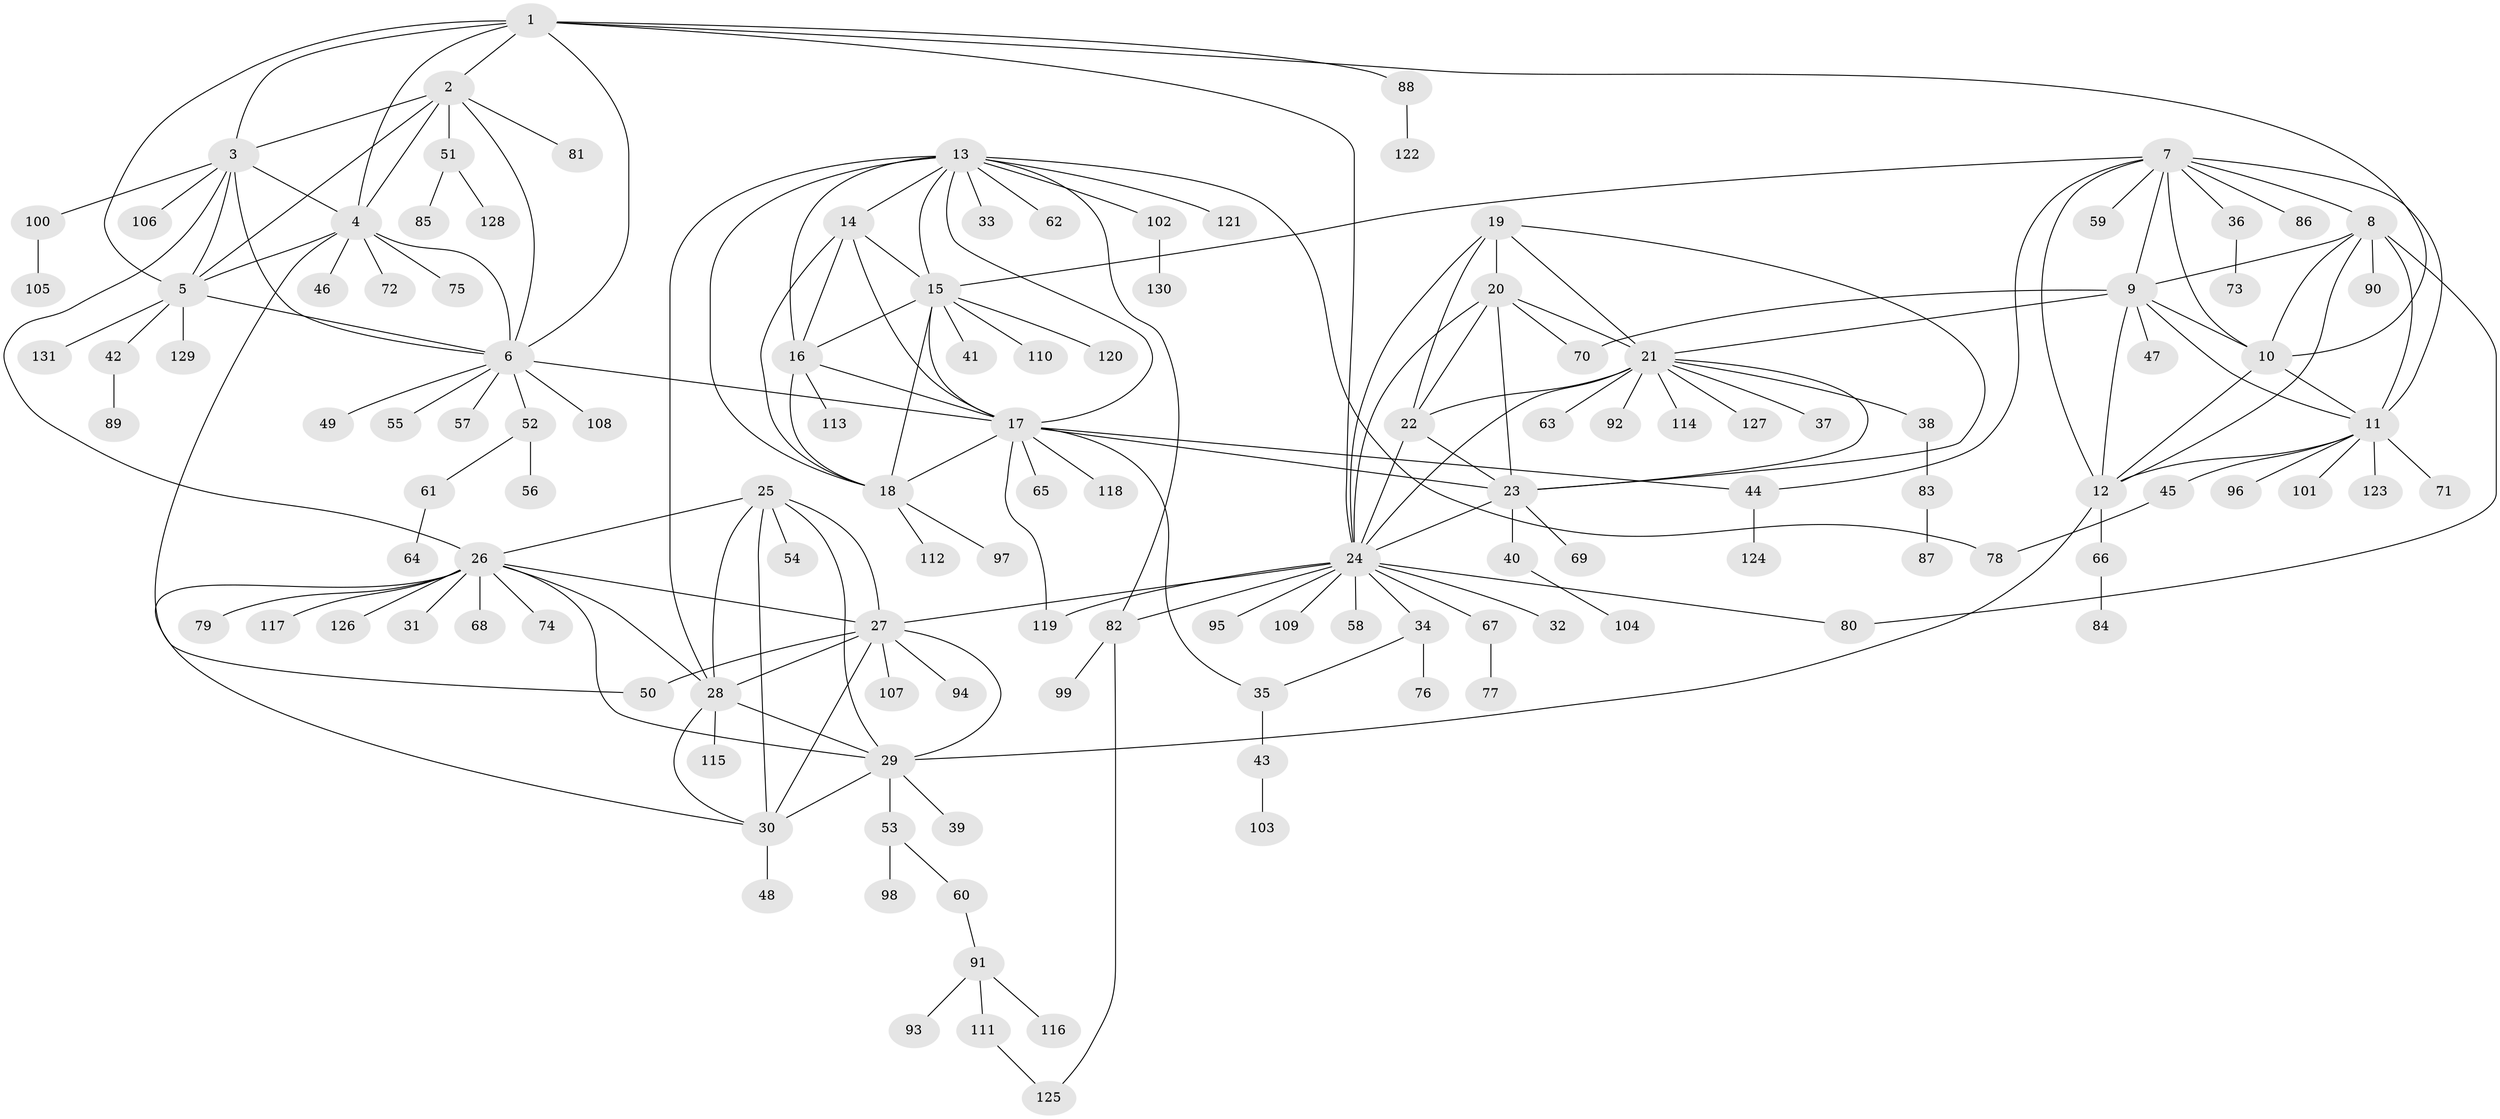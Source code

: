 // coarse degree distribution, {7: 0.043478260869565216, 11: 0.010869565217391304, 4: 0.010869565217391304, 9: 0.05434782608695652, 3: 0.05434782608695652, 6: 0.043478260869565216, 1: 0.5543478260869565, 2: 0.15217391304347827, 8: 0.021739130434782608, 10: 0.010869565217391304, 5: 0.03260869565217391, 13: 0.010869565217391304}
// Generated by graph-tools (version 1.1) at 2025/37/03/04/25 23:37:35]
// undirected, 131 vertices, 195 edges
graph export_dot {
  node [color=gray90,style=filled];
  1;
  2;
  3;
  4;
  5;
  6;
  7;
  8;
  9;
  10;
  11;
  12;
  13;
  14;
  15;
  16;
  17;
  18;
  19;
  20;
  21;
  22;
  23;
  24;
  25;
  26;
  27;
  28;
  29;
  30;
  31;
  32;
  33;
  34;
  35;
  36;
  37;
  38;
  39;
  40;
  41;
  42;
  43;
  44;
  45;
  46;
  47;
  48;
  49;
  50;
  51;
  52;
  53;
  54;
  55;
  56;
  57;
  58;
  59;
  60;
  61;
  62;
  63;
  64;
  65;
  66;
  67;
  68;
  69;
  70;
  71;
  72;
  73;
  74;
  75;
  76;
  77;
  78;
  79;
  80;
  81;
  82;
  83;
  84;
  85;
  86;
  87;
  88;
  89;
  90;
  91;
  92;
  93;
  94;
  95;
  96;
  97;
  98;
  99;
  100;
  101;
  102;
  103;
  104;
  105;
  106;
  107;
  108;
  109;
  110;
  111;
  112;
  113;
  114;
  115;
  116;
  117;
  118;
  119;
  120;
  121;
  122;
  123;
  124;
  125;
  126;
  127;
  128;
  129;
  130;
  131;
  1 -- 2;
  1 -- 3;
  1 -- 4;
  1 -- 5;
  1 -- 6;
  1 -- 10;
  1 -- 24;
  1 -- 88;
  2 -- 3;
  2 -- 4;
  2 -- 5;
  2 -- 6;
  2 -- 51;
  2 -- 81;
  3 -- 4;
  3 -- 5;
  3 -- 6;
  3 -- 26;
  3 -- 100;
  3 -- 106;
  4 -- 5;
  4 -- 6;
  4 -- 46;
  4 -- 50;
  4 -- 72;
  4 -- 75;
  5 -- 6;
  5 -- 42;
  5 -- 129;
  5 -- 131;
  6 -- 17;
  6 -- 49;
  6 -- 52;
  6 -- 55;
  6 -- 57;
  6 -- 108;
  7 -- 8;
  7 -- 9;
  7 -- 10;
  7 -- 11;
  7 -- 12;
  7 -- 15;
  7 -- 36;
  7 -- 44;
  7 -- 59;
  7 -- 86;
  8 -- 9;
  8 -- 10;
  8 -- 11;
  8 -- 12;
  8 -- 80;
  8 -- 90;
  9 -- 10;
  9 -- 11;
  9 -- 12;
  9 -- 21;
  9 -- 47;
  9 -- 70;
  10 -- 11;
  10 -- 12;
  11 -- 12;
  11 -- 45;
  11 -- 71;
  11 -- 96;
  11 -- 101;
  11 -- 123;
  12 -- 29;
  12 -- 66;
  13 -- 14;
  13 -- 15;
  13 -- 16;
  13 -- 17;
  13 -- 18;
  13 -- 28;
  13 -- 33;
  13 -- 62;
  13 -- 78;
  13 -- 82;
  13 -- 102;
  13 -- 121;
  14 -- 15;
  14 -- 16;
  14 -- 17;
  14 -- 18;
  15 -- 16;
  15 -- 17;
  15 -- 18;
  15 -- 41;
  15 -- 110;
  15 -- 120;
  16 -- 17;
  16 -- 18;
  16 -- 113;
  17 -- 18;
  17 -- 23;
  17 -- 35;
  17 -- 44;
  17 -- 65;
  17 -- 118;
  17 -- 119;
  18 -- 97;
  18 -- 112;
  19 -- 20;
  19 -- 21;
  19 -- 22;
  19 -- 23;
  19 -- 24;
  20 -- 21;
  20 -- 22;
  20 -- 23;
  20 -- 24;
  20 -- 70;
  21 -- 22;
  21 -- 23;
  21 -- 24;
  21 -- 37;
  21 -- 38;
  21 -- 63;
  21 -- 92;
  21 -- 114;
  21 -- 127;
  22 -- 23;
  22 -- 24;
  23 -- 24;
  23 -- 40;
  23 -- 69;
  24 -- 27;
  24 -- 32;
  24 -- 34;
  24 -- 58;
  24 -- 67;
  24 -- 80;
  24 -- 82;
  24 -- 95;
  24 -- 109;
  24 -- 119;
  25 -- 26;
  25 -- 27;
  25 -- 28;
  25 -- 29;
  25 -- 30;
  25 -- 54;
  26 -- 27;
  26 -- 28;
  26 -- 29;
  26 -- 30;
  26 -- 31;
  26 -- 68;
  26 -- 74;
  26 -- 79;
  26 -- 117;
  26 -- 126;
  27 -- 28;
  27 -- 29;
  27 -- 30;
  27 -- 50;
  27 -- 94;
  27 -- 107;
  28 -- 29;
  28 -- 30;
  28 -- 115;
  29 -- 30;
  29 -- 39;
  29 -- 53;
  30 -- 48;
  34 -- 35;
  34 -- 76;
  35 -- 43;
  36 -- 73;
  38 -- 83;
  40 -- 104;
  42 -- 89;
  43 -- 103;
  44 -- 124;
  45 -- 78;
  51 -- 85;
  51 -- 128;
  52 -- 56;
  52 -- 61;
  53 -- 60;
  53 -- 98;
  60 -- 91;
  61 -- 64;
  66 -- 84;
  67 -- 77;
  82 -- 99;
  82 -- 125;
  83 -- 87;
  88 -- 122;
  91 -- 93;
  91 -- 111;
  91 -- 116;
  100 -- 105;
  102 -- 130;
  111 -- 125;
}
